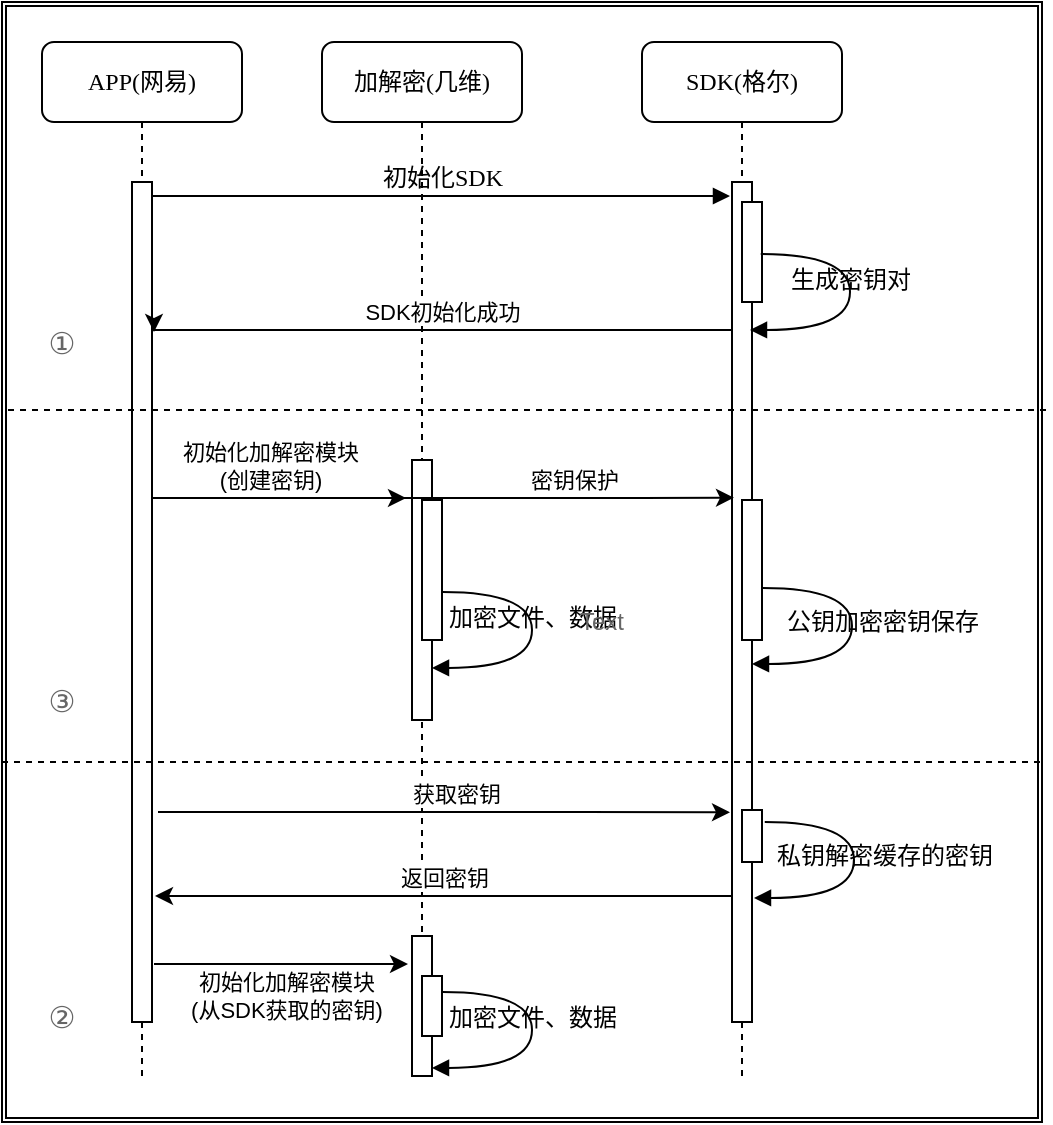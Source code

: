<mxfile version="14.7.0" type="github">
  <diagram id="mQvSKPtjcyFuUExqqYhi" name="Page-1">
    <mxGraphModel dx="946" dy="543" grid="1" gridSize="10" guides="1" tooltips="1" connect="1" arrows="1" fold="1" page="1" pageScale="1" pageWidth="827" pageHeight="1169" math="0" shadow="0">
      <root>
        <mxCell id="0" />
        <mxCell id="1" parent="0" />
        <mxCell id="H5b9oZh15vuoIAr32jvK-44" value="" style="shape=ext;double=1;rounded=0;whiteSpace=wrap;html=1;labelBackgroundColor=none;fontColor=#666666;" vertex="1" parent="1">
          <mxGeometry x="80" y="60" width="520" height="560" as="geometry" />
        </mxCell>
        <mxCell id="H5b9oZh15vuoIAr32jvK-6" value="加解密(几维)" style="shape=umlLifeline;perimeter=lifelinePerimeter;whiteSpace=wrap;html=1;container=1;collapsible=0;recursiveResize=0;outlineConnect=0;rounded=1;shadow=0;comic=0;labelBackgroundColor=none;strokeWidth=1;fontFamily=Verdana;fontSize=12;align=center;" vertex="1" parent="1">
          <mxGeometry x="240" y="80" width="100" height="520" as="geometry" />
        </mxCell>
        <mxCell id="H5b9oZh15vuoIAr32jvK-7" value="SDK(格尔)" style="shape=umlLifeline;perimeter=lifelinePerimeter;whiteSpace=wrap;html=1;container=1;collapsible=0;recursiveResize=0;outlineConnect=0;rounded=1;shadow=0;comic=0;labelBackgroundColor=none;strokeWidth=1;fontFamily=Verdana;fontSize=12;align=center;" vertex="1" parent="1">
          <mxGeometry x="400" y="80" width="100" height="520" as="geometry" />
        </mxCell>
        <mxCell id="H5b9oZh15vuoIAr32jvK-8" value="" style="html=1;points=[];perimeter=orthogonalPerimeter;rounded=0;shadow=0;comic=0;labelBackgroundColor=none;strokeWidth=1;fontFamily=Verdana;fontSize=12;align=center;" vertex="1" parent="H5b9oZh15vuoIAr32jvK-7">
          <mxGeometry x="45" y="70" width="10" height="420" as="geometry" />
        </mxCell>
        <mxCell id="H5b9oZh15vuoIAr32jvK-10" value="APP(网易)" style="shape=umlLifeline;perimeter=lifelinePerimeter;whiteSpace=wrap;html=1;container=1;collapsible=0;recursiveResize=0;outlineConnect=0;rounded=1;shadow=0;comic=0;labelBackgroundColor=none;strokeWidth=1;fontFamily=Verdana;fontSize=12;align=center;" vertex="1" parent="1">
          <mxGeometry x="100" y="80" width="100" height="520" as="geometry" />
        </mxCell>
        <mxCell id="H5b9oZh15vuoIAr32jvK-11" value="" style="html=1;points=[];perimeter=orthogonalPerimeter;rounded=0;shadow=0;comic=0;labelBackgroundColor=none;strokeWidth=1;fontFamily=Verdana;fontSize=12;align=center;" vertex="1" parent="H5b9oZh15vuoIAr32jvK-10">
          <mxGeometry x="45" y="70" width="10" height="420" as="geometry" />
        </mxCell>
        <mxCell id="H5b9oZh15vuoIAr32jvK-16" value="初始化SDK" style="html=1;verticalAlign=bottom;endArrow=block;entryX=-0.1;entryY=0;labelBackgroundColor=none;fontFamily=Verdana;fontSize=12;edgeStyle=elbowEdgeStyle;elbow=vertical;entryDx=0;entryDy=0;entryPerimeter=0;" edge="1" parent="1">
          <mxGeometry relative="1" as="geometry">
            <mxPoint x="155" y="157" as="sourcePoint" />
            <mxPoint x="444" y="157" as="targetPoint" />
          </mxGeometry>
        </mxCell>
        <mxCell id="H5b9oZh15vuoIAr32jvK-20" value="" style="html=1;points=[];perimeter=orthogonalPerimeter;rounded=0;shadow=0;comic=0;labelBackgroundColor=none;strokeWidth=1;fontFamily=Verdana;fontSize=12;align=center;" vertex="1" parent="1">
          <mxGeometry x="450" y="160" width="10" height="50" as="geometry" />
        </mxCell>
        <mxCell id="H5b9oZh15vuoIAr32jvK-21" value="生成密钥对" style="html=1;verticalAlign=bottom;endArrow=block;labelBackgroundColor=none;fontFamily=Verdana;fontSize=12;elbow=vertical;edgeStyle=orthogonalEdgeStyle;curved=1;entryX=1;entryY=0.286;entryPerimeter=0;" edge="1" parent="1">
          <mxGeometry relative="1" as="geometry">
            <mxPoint x="459.38" y="186" as="sourcePoint" />
            <mxPoint x="454" y="223.96" as="targetPoint" />
            <Array as="points">
              <mxPoint x="504" y="185.94" />
              <mxPoint x="504" y="223.94" />
            </Array>
          </mxGeometry>
        </mxCell>
        <mxCell id="H5b9oZh15vuoIAr32jvK-22" style="edgeStyle=orthogonalEdgeStyle;rounded=0;orthogonalLoop=1;jettySize=auto;html=1;" edge="1" parent="1">
          <mxGeometry relative="1" as="geometry">
            <mxPoint x="156" y="225" as="targetPoint" />
            <Array as="points">
              <mxPoint x="370" y="224" />
              <mxPoint x="370" y="224" />
            </Array>
            <mxPoint x="445" y="224" as="sourcePoint" />
          </mxGeometry>
        </mxCell>
        <mxCell id="H5b9oZh15vuoIAr32jvK-23" value="SDK初始化成功" style="edgeLabel;html=1;align=center;verticalAlign=middle;resizable=0;points=[];" vertex="1" connectable="0" parent="H5b9oZh15vuoIAr32jvK-22">
          <mxGeometry x="0.038" y="-2" relative="1" as="geometry">
            <mxPoint x="5" y="-7" as="offset" />
          </mxGeometry>
        </mxCell>
        <mxCell id="H5b9oZh15vuoIAr32jvK-24" value="" style="html=1;points=[];perimeter=orthogonalPerimeter;rounded=0;shadow=0;comic=0;labelBackgroundColor=none;strokeWidth=1;fontFamily=Verdana;fontSize=12;align=center;" vertex="1" parent="1">
          <mxGeometry x="285" y="289" width="10" height="130" as="geometry" />
        </mxCell>
        <mxCell id="H5b9oZh15vuoIAr32jvK-25" style="edgeStyle=orthogonalEdgeStyle;rounded=0;orthogonalLoop=1;jettySize=auto;html=1;" edge="1" parent="1">
          <mxGeometry relative="1" as="geometry">
            <mxPoint x="282" y="308" as="targetPoint" />
            <Array as="points">
              <mxPoint x="190" y="308" />
              <mxPoint x="190" y="308" />
            </Array>
            <mxPoint x="155" y="308" as="sourcePoint" />
          </mxGeometry>
        </mxCell>
        <mxCell id="H5b9oZh15vuoIAr32jvK-26" value="初始化加解密模块&lt;br&gt;(创建密钥)" style="edgeLabel;html=1;align=center;verticalAlign=middle;resizable=0;points=[];" vertex="1" connectable="0" parent="H5b9oZh15vuoIAr32jvK-25">
          <mxGeometry x="0.039" y="3" relative="1" as="geometry">
            <mxPoint x="-7" y="-13" as="offset" />
          </mxGeometry>
        </mxCell>
        <mxCell id="H5b9oZh15vuoIAr32jvK-27" value="" style="html=1;points=[];perimeter=orthogonalPerimeter;rounded=0;shadow=0;comic=0;labelBackgroundColor=none;strokeWidth=1;fontFamily=Verdana;fontSize=12;align=center;" vertex="1" parent="1">
          <mxGeometry x="450" y="309" width="10" height="70" as="geometry" />
        </mxCell>
        <mxCell id="H5b9oZh15vuoIAr32jvK-28" value="公钥加密密钥保存" style="html=1;verticalAlign=bottom;endArrow=block;labelBackgroundColor=none;fontFamily=Verdana;fontSize=12;elbow=vertical;edgeStyle=orthogonalEdgeStyle;curved=1;entryX=1;entryY=0.286;entryPerimeter=0;" edge="1" parent="1">
          <mxGeometry x="0.065" y="15" relative="1" as="geometry">
            <mxPoint x="460.38" y="353" as="sourcePoint" />
            <mxPoint x="455" y="390.96" as="targetPoint" />
            <Array as="points">
              <mxPoint x="505" y="352.94" />
              <mxPoint x="505" y="390.94" />
            </Array>
            <mxPoint as="offset" />
          </mxGeometry>
        </mxCell>
        <mxCell id="H5b9oZh15vuoIAr32jvK-29" value="" style="html=1;points=[];perimeter=orthogonalPerimeter;rounded=0;shadow=0;comic=0;labelBackgroundColor=none;strokeWidth=1;fontFamily=Verdana;fontSize=12;align=center;" vertex="1" parent="1">
          <mxGeometry x="290" y="309" width="10" height="70" as="geometry" />
        </mxCell>
        <mxCell id="H5b9oZh15vuoIAr32jvK-30" value="加密文件、数据" style="html=1;verticalAlign=bottom;endArrow=block;labelBackgroundColor=none;fontFamily=Verdana;fontSize=12;elbow=vertical;edgeStyle=orthogonalEdgeStyle;curved=1;entryX=1;entryY=0.286;entryPerimeter=0;" edge="1" parent="1">
          <mxGeometry relative="1" as="geometry">
            <mxPoint x="300.38" y="355" as="sourcePoint" />
            <mxPoint x="295" y="392.96" as="targetPoint" />
            <Array as="points">
              <mxPoint x="345" y="354.94" />
              <mxPoint x="345" y="392.94" />
            </Array>
          </mxGeometry>
        </mxCell>
        <mxCell id="H5b9oZh15vuoIAr32jvK-31" style="edgeStyle=orthogonalEdgeStyle;rounded=0;orthogonalLoop=1;jettySize=auto;html=1;entryX=0.1;entryY=0.356;entryDx=0;entryDy=0;entryPerimeter=0;" edge="1" parent="1">
          <mxGeometry relative="1" as="geometry">
            <mxPoint x="280" y="308" as="sourcePoint" />
            <mxPoint x="446" y="307.84" as="targetPoint" />
            <Array as="points">
              <mxPoint x="400" y="308" />
              <mxPoint x="400" y="308" />
            </Array>
          </mxGeometry>
        </mxCell>
        <mxCell id="H5b9oZh15vuoIAr32jvK-32" value="密钥保护" style="edgeLabel;html=1;align=center;verticalAlign=middle;resizable=0;points=[];" vertex="1" connectable="0" parent="H5b9oZh15vuoIAr32jvK-31">
          <mxGeometry x="0.039" y="3" relative="1" as="geometry">
            <mxPoint y="-6" as="offset" />
          </mxGeometry>
        </mxCell>
        <mxCell id="H5b9oZh15vuoIAr32jvK-33" style="edgeStyle=orthogonalEdgeStyle;rounded=0;orthogonalLoop=1;jettySize=auto;html=1;entryX=-0.1;entryY=0.864;entryDx=0;entryDy=0;entryPerimeter=0;" edge="1" parent="1">
          <mxGeometry relative="1" as="geometry">
            <mxPoint x="158" y="465" as="sourcePoint" />
            <mxPoint x="444" y="465.16" as="targetPoint" />
            <Array as="points">
              <mxPoint x="370" y="465" />
              <mxPoint x="370" y="465" />
            </Array>
          </mxGeometry>
        </mxCell>
        <mxCell id="H5b9oZh15vuoIAr32jvK-34" value="获取密钥" style="edgeLabel;html=1;align=center;verticalAlign=middle;resizable=0;points=[];" vertex="1" connectable="0" parent="H5b9oZh15vuoIAr32jvK-33">
          <mxGeometry x="0.039" y="3" relative="1" as="geometry">
            <mxPoint y="-6" as="offset" />
          </mxGeometry>
        </mxCell>
        <mxCell id="H5b9oZh15vuoIAr32jvK-35" style="edgeStyle=orthogonalEdgeStyle;rounded=0;orthogonalLoop=1;jettySize=auto;html=1;entryX=1.1;entryY=0.475;entryDx=0;entryDy=0;entryPerimeter=0;" edge="1" parent="1">
          <mxGeometry relative="1" as="geometry">
            <mxPoint x="445.5" y="507" as="sourcePoint" />
            <mxPoint x="156.5" y="507" as="targetPoint" />
            <Array as="points">
              <mxPoint x="370.5" y="507" />
              <mxPoint x="370.5" y="507" />
            </Array>
          </mxGeometry>
        </mxCell>
        <mxCell id="H5b9oZh15vuoIAr32jvK-36" value="返回密钥" style="edgeLabel;html=1;align=center;verticalAlign=middle;resizable=0;points=[];" vertex="1" connectable="0" parent="H5b9oZh15vuoIAr32jvK-35">
          <mxGeometry x="0.038" y="-2" relative="1" as="geometry">
            <mxPoint x="5" y="-7" as="offset" />
          </mxGeometry>
        </mxCell>
        <mxCell id="H5b9oZh15vuoIAr32jvK-37" value="" style="html=1;points=[];perimeter=orthogonalPerimeter;rounded=0;shadow=0;comic=0;labelBackgroundColor=none;strokeWidth=1;fontFamily=Verdana;fontSize=12;align=center;" vertex="1" parent="1">
          <mxGeometry x="285" y="527" width="10" height="70" as="geometry" />
        </mxCell>
        <mxCell id="H5b9oZh15vuoIAr32jvK-38" style="edgeStyle=orthogonalEdgeStyle;rounded=0;orthogonalLoop=1;jettySize=auto;html=1;" edge="1" parent="1">
          <mxGeometry relative="1" as="geometry">
            <mxPoint x="156" y="541" as="sourcePoint" />
            <mxPoint x="283" y="541" as="targetPoint" />
            <Array as="points">
              <mxPoint x="191" y="541" />
              <mxPoint x="191" y="541" />
            </Array>
          </mxGeometry>
        </mxCell>
        <mxCell id="H5b9oZh15vuoIAr32jvK-39" value="初始化加解密模块&lt;br&gt;(从SDK获取的密钥)" style="edgeLabel;html=1;align=center;verticalAlign=middle;resizable=0;points=[];" vertex="1" connectable="0" parent="H5b9oZh15vuoIAr32jvK-38">
          <mxGeometry x="0.039" y="3" relative="1" as="geometry">
            <mxPoint y="19" as="offset" />
          </mxGeometry>
        </mxCell>
        <mxCell id="H5b9oZh15vuoIAr32jvK-40" value="" style="html=1;points=[];perimeter=orthogonalPerimeter;rounded=0;shadow=0;comic=0;labelBackgroundColor=none;strokeWidth=1;fontFamily=Verdana;fontSize=12;align=center;" vertex="1" parent="1">
          <mxGeometry x="290" y="547" width="10" height="30" as="geometry" />
        </mxCell>
        <mxCell id="H5b9oZh15vuoIAr32jvK-41" value="加密文件、数据" style="html=1;verticalAlign=bottom;endArrow=block;labelBackgroundColor=none;fontFamily=Verdana;fontSize=12;elbow=vertical;edgeStyle=orthogonalEdgeStyle;curved=1;entryX=1;entryY=0.286;entryPerimeter=0;" edge="1" parent="1">
          <mxGeometry relative="1" as="geometry">
            <mxPoint x="300.38" y="555" as="sourcePoint" />
            <mxPoint x="295" y="592.96" as="targetPoint" />
            <Array as="points">
              <mxPoint x="345" y="554.94" />
              <mxPoint x="345" y="592.94" />
            </Array>
          </mxGeometry>
        </mxCell>
        <mxCell id="H5b9oZh15vuoIAr32jvK-43" value="" style="endArrow=none;dashed=1;html=1;fontColor=#666666;" edge="1" parent="1">
          <mxGeometry width="50" height="50" relative="1" as="geometry">
            <mxPoint x="80" y="440" as="sourcePoint" />
            <mxPoint x="600" y="440" as="targetPoint" />
          </mxGeometry>
        </mxCell>
        <mxCell id="H5b9oZh15vuoIAr32jvK-45" value="" style="html=1;points=[];perimeter=orthogonalPerimeter;rounded=0;shadow=0;comic=0;labelBackgroundColor=none;strokeWidth=1;fontFamily=Verdana;fontSize=12;align=center;" vertex="1" parent="1">
          <mxGeometry x="450" y="464" width="10" height="26" as="geometry" />
        </mxCell>
        <mxCell id="H5b9oZh15vuoIAr32jvK-46" value="私钥解密缓存的密钥" style="html=1;verticalAlign=bottom;endArrow=block;labelBackgroundColor=none;fontFamily=Verdana;fontSize=12;elbow=vertical;edgeStyle=orthogonalEdgeStyle;curved=1;entryX=1;entryY=0.286;entryPerimeter=0;" edge="1" parent="1">
          <mxGeometry x="0.065" y="15" relative="1" as="geometry">
            <mxPoint x="461.38" y="470" as="sourcePoint" />
            <mxPoint x="456" y="507.96" as="targetPoint" />
            <Array as="points">
              <mxPoint x="506" y="469.94" />
              <mxPoint x="506" y="507.94" />
            </Array>
            <mxPoint as="offset" />
          </mxGeometry>
        </mxCell>
        <mxCell id="H5b9oZh15vuoIAr32jvK-48" value="" style="endArrow=none;dashed=1;html=1;fontColor=#666666;" edge="1" parent="1">
          <mxGeometry width="50" height="50" relative="1" as="geometry">
            <mxPoint x="83" y="264" as="sourcePoint" />
            <mxPoint x="603" y="264" as="targetPoint" />
          </mxGeometry>
        </mxCell>
        <mxCell id="H5b9oZh15vuoIAr32jvK-49" value="Text" style="text;html=1;strokeColor=none;fillColor=none;align=center;verticalAlign=middle;whiteSpace=wrap;rounded=0;labelBackgroundColor=none;fontColor=#666666;" vertex="1" parent="1">
          <mxGeometry x="360" y="360" width="40" height="20" as="geometry" />
        </mxCell>
        <mxCell id="H5b9oZh15vuoIAr32jvK-50" value="&lt;font style=&quot;font-size: 15px&quot;&gt;①&lt;/font&gt;" style="text;html=1;strokeColor=none;fillColor=none;align=center;verticalAlign=middle;whiteSpace=wrap;rounded=0;labelBackgroundColor=none;fontColor=#666666;" vertex="1" parent="1">
          <mxGeometry x="90" y="220" width="40" height="20" as="geometry" />
        </mxCell>
        <mxCell id="H5b9oZh15vuoIAr32jvK-51" value="&lt;span style=&quot;font-size: 15px&quot;&gt;②&lt;/span&gt;&lt;span style=&quot;color: rgba(0 , 0 , 0 , 0) ; font-family: monospace ; font-size: 0px&quot;&gt;%3CmxGraphModel%3E%3Croot%3E%3CmxCell%20id%3D%220%22%2F%3E%3CmxCell%20id%3D%221%22%20parent%3D%220%22%2F%3E%3CmxCell%20id%3D%222%22%20value%3D%22%26lt%3Bfont%20style%3D%26quot%3Bfont-size%3A%2015px%26quot%3B%26gt%3B%E2%91%A0%26lt%3B%2Ffont%26gt%3B%22%20style%3D%22text%3Bhtml%3D1%3BstrokeColor%3Dnone%3BfillColor%3Dnone%3Balign%3Dcenter%3BverticalAlign%3Dmiddle%3BwhiteSpace%3Dwrap%3Brounded%3D0%3BlabelBackgroundColor%3Dnone%3BfontColor%3D%23666666%3B%22%20vertex%3D%221%22%20parent%3D%221%22%3E%3CmxGeometry%20x%3D%2290%22%20y%3D%22220%22%20width%3D%2240%22%20height%3D%2220%22%20as%3D%22geometry%22%2F%3E%3C%2FmxCell%3E%3C%2Froot%3E%3C%2FmxGraphModel%3E&lt;/span&gt;" style="text;html=1;strokeColor=none;fillColor=none;align=center;verticalAlign=middle;whiteSpace=wrap;rounded=0;labelBackgroundColor=none;fontColor=#666666;" vertex="1" parent="1">
          <mxGeometry x="90" y="557" width="40" height="20" as="geometry" />
        </mxCell>
        <mxCell id="H5b9oZh15vuoIAr32jvK-52" value="&lt;span style=&quot;font-size: 15px&quot;&gt;③&lt;/span&gt;" style="text;html=1;strokeColor=none;fillColor=none;align=center;verticalAlign=middle;whiteSpace=wrap;rounded=0;labelBackgroundColor=none;fontColor=#666666;" vertex="1" parent="1">
          <mxGeometry x="90" y="399" width="40" height="20" as="geometry" />
        </mxCell>
      </root>
    </mxGraphModel>
  </diagram>
</mxfile>
